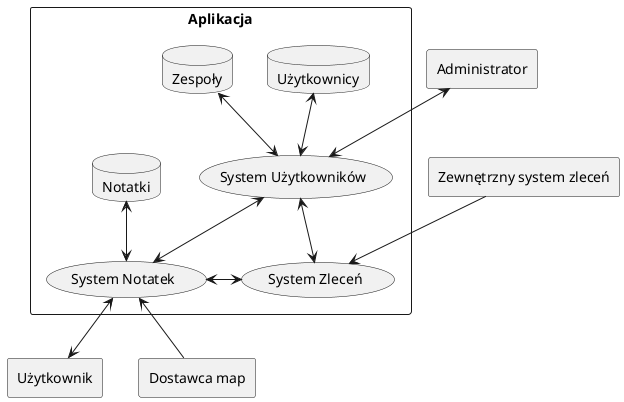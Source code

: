 @startuml
rectangle "Użytkownik" as user
rectangle "Administrator" as admin
rectangle "Dostawca map" as maps
rectangle "Zewnętrzny system zleceń" as zsz
rectangle Aplikacja as app {
    (System Notatek) as sn
    (System Zleceń) as sz
    (System Użytkowników) as su
    database "Notatki" as dbn
    database "Użytkownicy" as dbu
    database "Zespoły" as dbz

    maps -u-> sn
    admin <--> su
    dbn <--> sn
    zsz --> sz
    user <-u-> sn
    dbz <--> su
    dbu <--> su
    sz <-r->sn
    su <--> sn
    su <--> sz
}
@enduml
